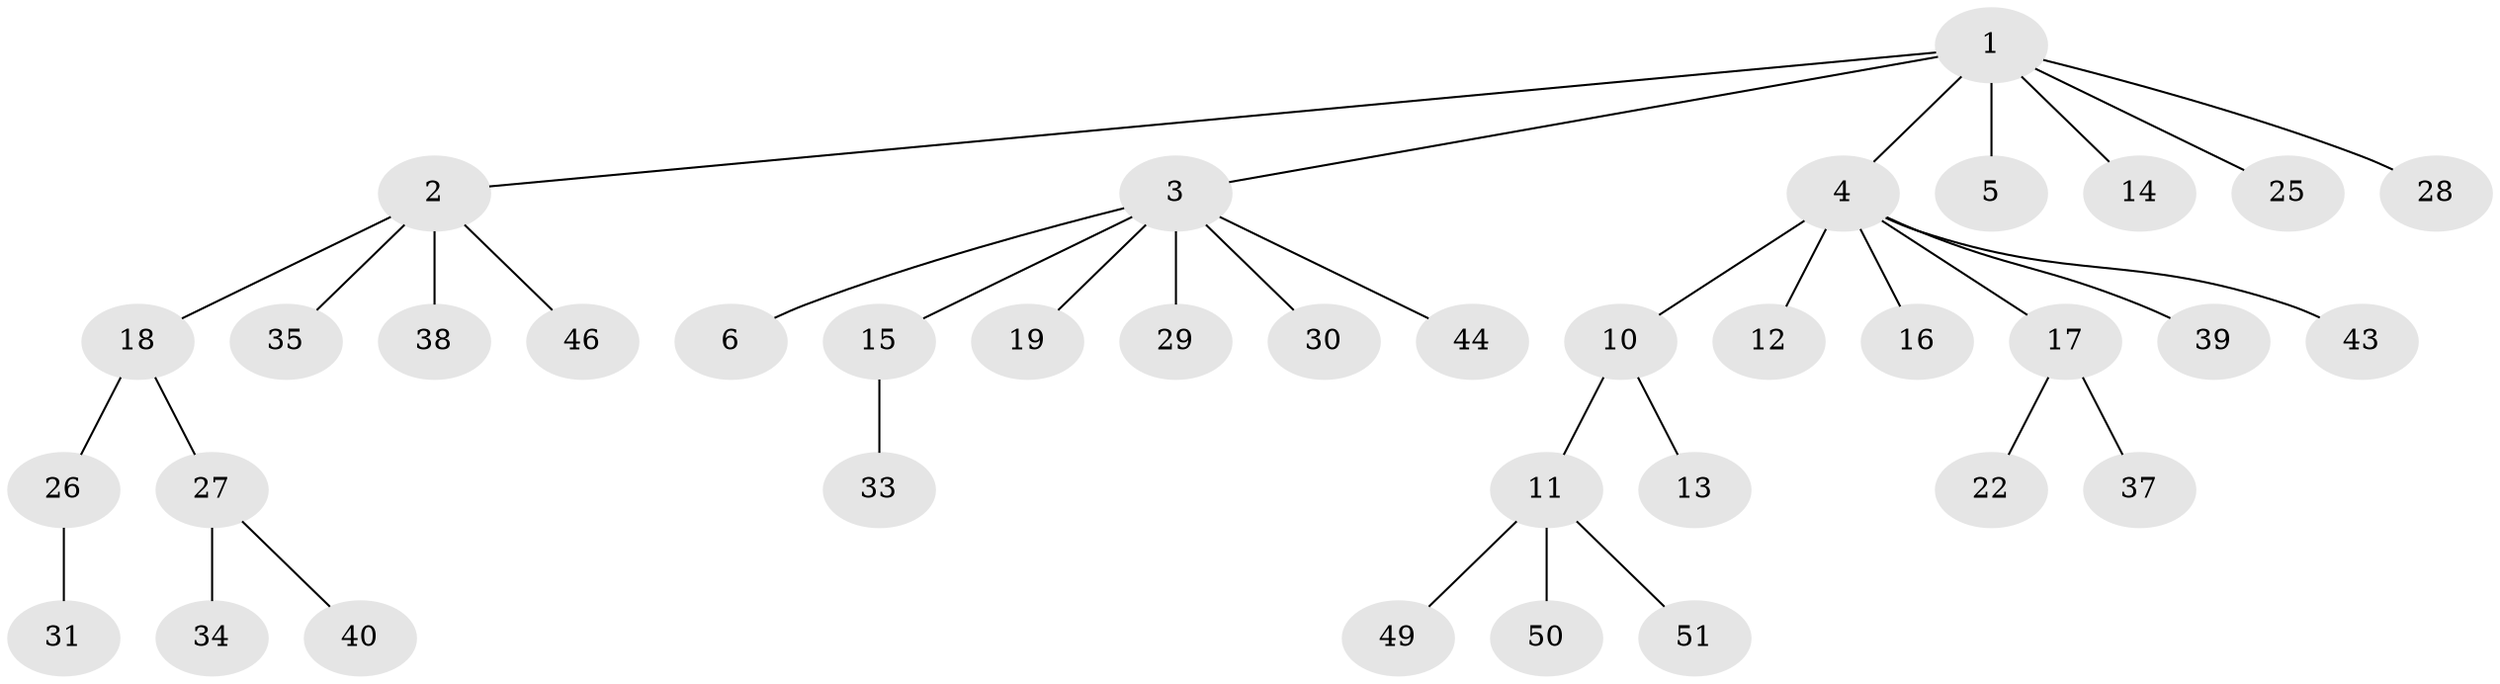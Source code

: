 // Generated by graph-tools (version 1.1) at 2025/23/03/03/25 07:23:52]
// undirected, 37 vertices, 36 edges
graph export_dot {
graph [start="1"]
  node [color=gray90,style=filled];
  1 [super="+32"];
  2 [super="+8"];
  3 [super="+9"];
  4 [super="+7"];
  5;
  6 [super="+52"];
  10 [super="+20"];
  11 [super="+24"];
  12;
  13;
  14;
  15 [super="+23"];
  16;
  17 [super="+42"];
  18 [super="+36"];
  19 [super="+21"];
  22;
  25;
  26;
  27 [super="+48"];
  28;
  29;
  30 [super="+41"];
  31 [super="+47"];
  33;
  34 [super="+45"];
  35;
  37;
  38;
  39;
  40;
  43;
  44;
  46;
  49;
  50;
  51;
  1 -- 2;
  1 -- 3;
  1 -- 4;
  1 -- 5;
  1 -- 14;
  1 -- 25;
  1 -- 28;
  2 -- 18;
  2 -- 35;
  2 -- 38;
  2 -- 46;
  3 -- 6;
  3 -- 19;
  3 -- 29;
  3 -- 30;
  3 -- 44;
  3 -- 15;
  4 -- 10;
  4 -- 12;
  4 -- 43;
  4 -- 16;
  4 -- 17;
  4 -- 39;
  10 -- 11;
  10 -- 13;
  11 -- 49;
  11 -- 50;
  11 -- 51;
  15 -- 33;
  17 -- 22;
  17 -- 37;
  18 -- 26;
  18 -- 27;
  26 -- 31;
  27 -- 34;
  27 -- 40;
}
